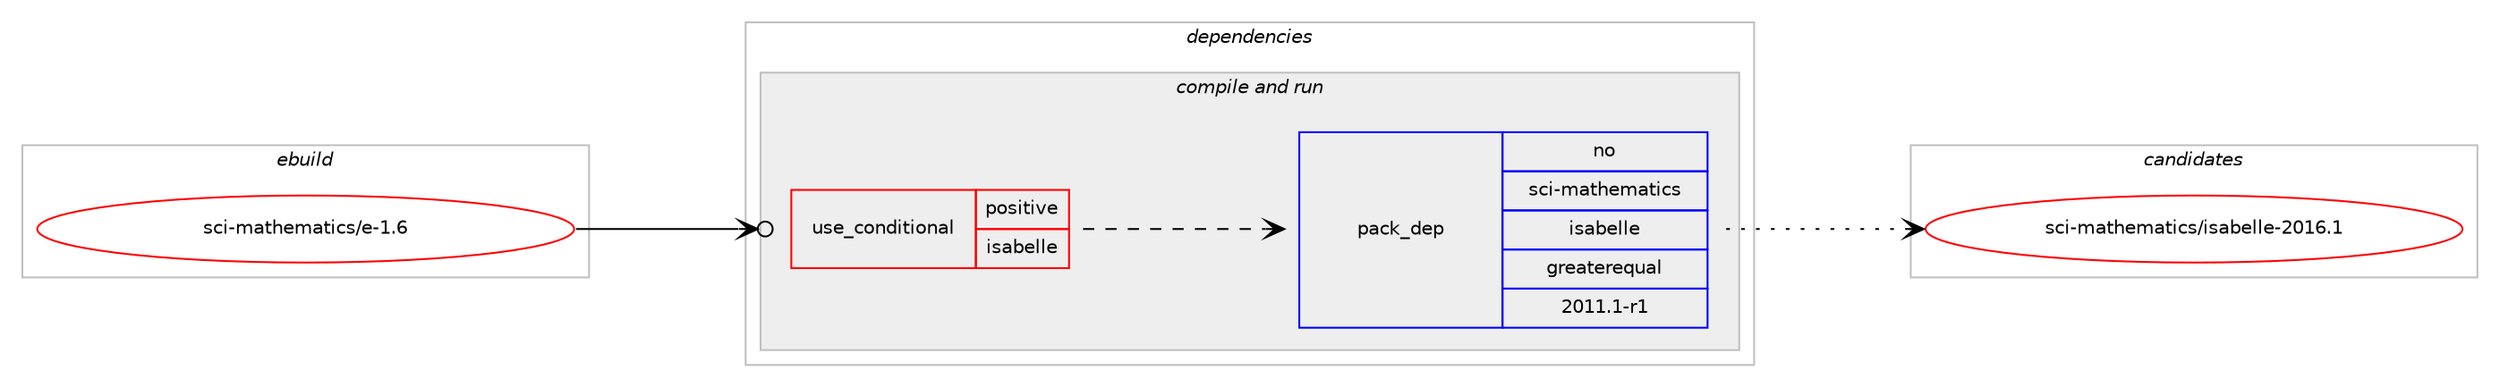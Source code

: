 digraph prolog {

# *************
# Graph options
# *************

newrank=true;
concentrate=true;
compound=true;
graph [rankdir=LR,fontname=Helvetica,fontsize=10,ranksep=1.5];#, ranksep=2.5, nodesep=0.2];
edge  [arrowhead=vee];
node  [fontname=Helvetica,fontsize=10];

# **********
# The ebuild
# **********

subgraph cluster_leftcol {
color=gray;
rank=same;
label=<<i>ebuild</i>>;
id [label="sci-mathematics/e-1.6", color=red, width=4, href="../sci-mathematics/e-1.6.svg"];
}

# ****************
# The dependencies
# ****************

subgraph cluster_midcol {
color=gray;
label=<<i>dependencies</i>>;
subgraph cluster_compile {
fillcolor="#eeeeee";
style=filled;
label=<<i>compile</i>>;
}
subgraph cluster_compileandrun {
fillcolor="#eeeeee";
style=filled;
label=<<i>compile and run</i>>;
subgraph cond454457 {
dependency1698001 [label=<<TABLE BORDER="0" CELLBORDER="1" CELLSPACING="0" CELLPADDING="4"><TR><TD ROWSPAN="3" CELLPADDING="10">use_conditional</TD></TR><TR><TD>positive</TD></TR><TR><TD>isabelle</TD></TR></TABLE>>, shape=none, color=red];
subgraph pack1215714 {
dependency1698002 [label=<<TABLE BORDER="0" CELLBORDER="1" CELLSPACING="0" CELLPADDING="4" WIDTH="220"><TR><TD ROWSPAN="6" CELLPADDING="30">pack_dep</TD></TR><TR><TD WIDTH="110">no</TD></TR><TR><TD>sci-mathematics</TD></TR><TR><TD>isabelle</TD></TR><TR><TD>greaterequal</TD></TR><TR><TD>2011.1-r1</TD></TR></TABLE>>, shape=none, color=blue];
}
dependency1698001:e -> dependency1698002:w [weight=20,style="dashed",arrowhead="vee"];
}
id:e -> dependency1698001:w [weight=20,style="solid",arrowhead="odotvee"];
}
subgraph cluster_run {
fillcolor="#eeeeee";
style=filled;
label=<<i>run</i>>;
}
}

# **************
# The candidates
# **************

subgraph cluster_choices {
rank=same;
color=gray;
label=<<i>candidates</i>>;

subgraph choice1215714 {
color=black;
nodesep=1;
choice115991054510997116104101109971161059911547105115979810110810810145504849544649 [label="sci-mathematics/isabelle-2016.1", color=red, width=4,href="../sci-mathematics/isabelle-2016.1.svg"];
dependency1698002:e -> choice115991054510997116104101109971161059911547105115979810110810810145504849544649:w [style=dotted,weight="100"];
}
}

}
